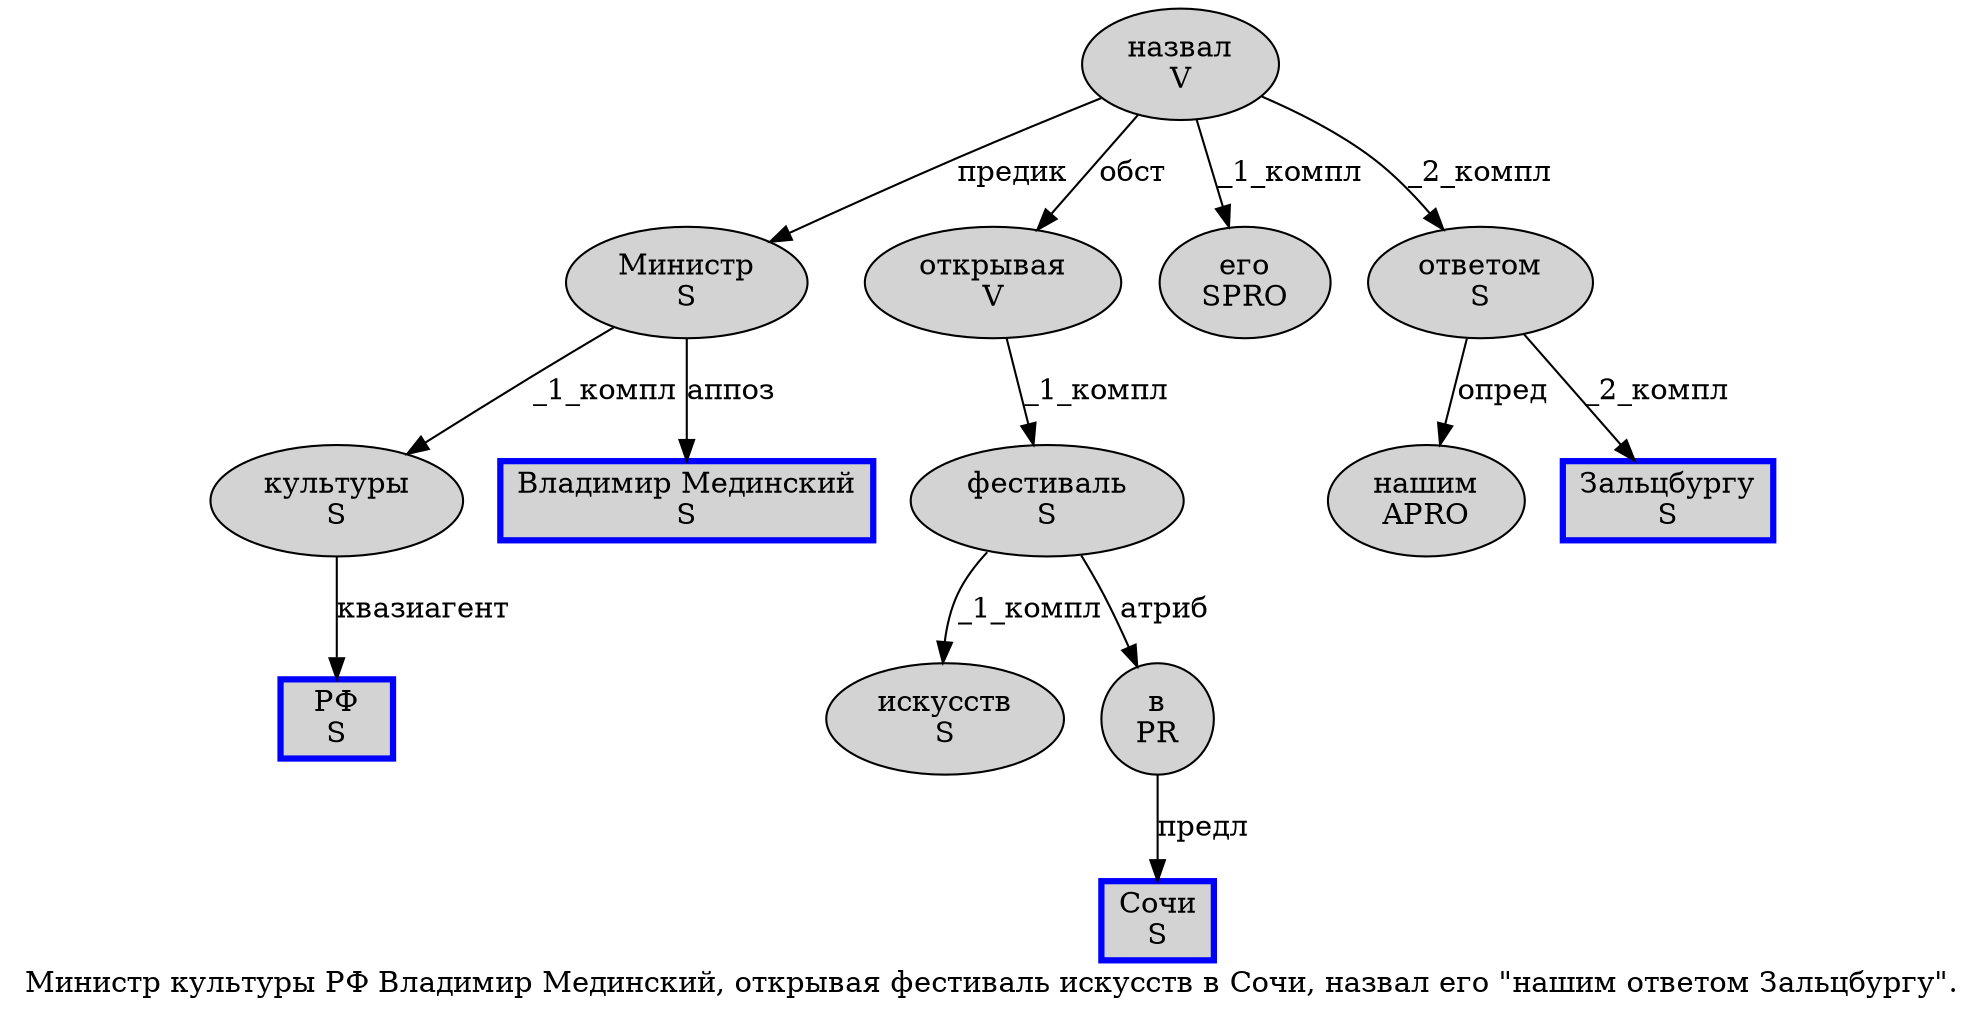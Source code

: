 digraph SENTENCE_886 {
	graph [label="Министр культуры РФ Владимир Мединский, открывая фестиваль искусств в Сочи, назвал его \"нашим ответом Зальцбургу\"."]
	node [style=filled]
		0 [label="Министр
S" color="" fillcolor=lightgray penwidth=1 shape=ellipse]
		1 [label="культуры
S" color="" fillcolor=lightgray penwidth=1 shape=ellipse]
		2 [label="РФ
S" color=blue fillcolor=lightgray penwidth=3 shape=box]
		3 [label="Владимир Мединский
S" color=blue fillcolor=lightgray penwidth=3 shape=box]
		5 [label="открывая
V" color="" fillcolor=lightgray penwidth=1 shape=ellipse]
		6 [label="фестиваль
S" color="" fillcolor=lightgray penwidth=1 shape=ellipse]
		7 [label="искусств
S" color="" fillcolor=lightgray penwidth=1 shape=ellipse]
		8 [label="в
PR" color="" fillcolor=lightgray penwidth=1 shape=ellipse]
		9 [label="Сочи
S" color=blue fillcolor=lightgray penwidth=3 shape=box]
		11 [label="назвал
V" color="" fillcolor=lightgray penwidth=1 shape=ellipse]
		12 [label="его
SPRO" color="" fillcolor=lightgray penwidth=1 shape=ellipse]
		14 [label="нашим
APRO" color="" fillcolor=lightgray penwidth=1 shape=ellipse]
		15 [label="ответом
S" color="" fillcolor=lightgray penwidth=1 shape=ellipse]
		16 [label="Зальцбургу
S" color=blue fillcolor=lightgray penwidth=3 shape=box]
			0 -> 1 [label="_1_компл"]
			0 -> 3 [label="аппоз"]
			5 -> 6 [label="_1_компл"]
			11 -> 0 [label="предик"]
			11 -> 5 [label="обст"]
			11 -> 12 [label="_1_компл"]
			11 -> 15 [label="_2_компл"]
			15 -> 14 [label="опред"]
			15 -> 16 [label="_2_компл"]
			8 -> 9 [label="предл"]
			6 -> 7 [label="_1_компл"]
			6 -> 8 [label="атриб"]
			1 -> 2 [label="квазиагент"]
}